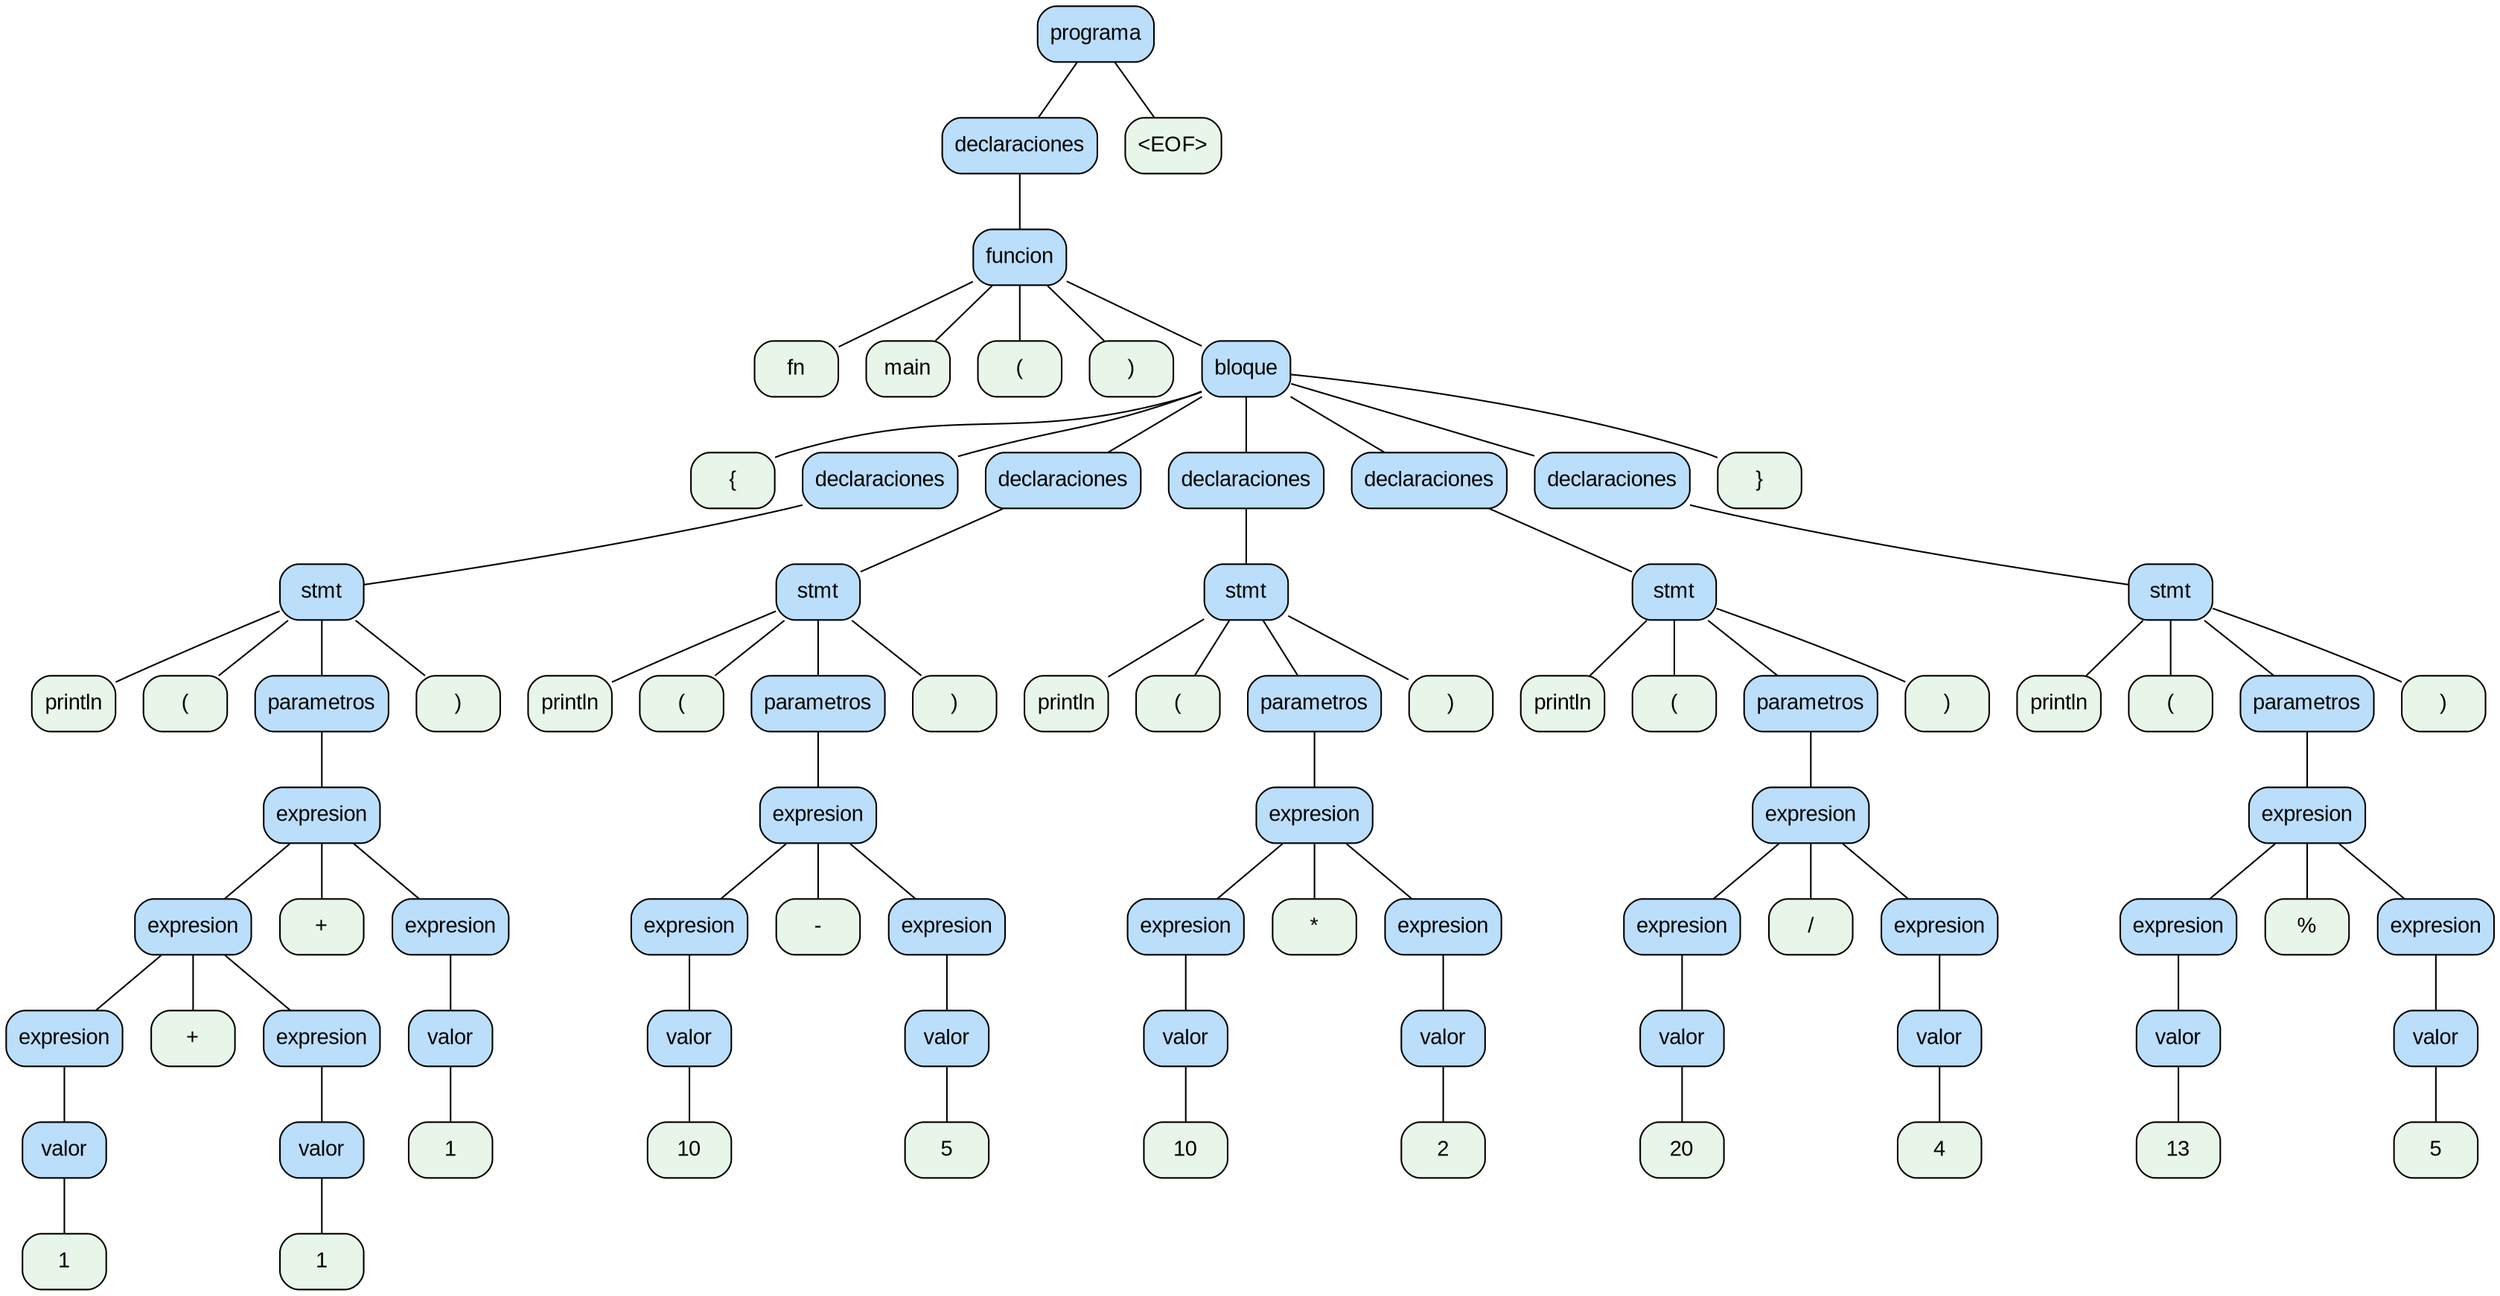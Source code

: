 digraph G {
  node [shape=box, style="rounded,filled", fontname="Arial"];
  edge [arrowhead=none];
  0 [label="programa", fillcolor="#bbdefb"];
  1 [label="declaraciones", fillcolor="#bbdefb"];
  2 [label="funcion", fillcolor="#bbdefb"];
  3 [label="fn", fillcolor="#e8f5e9"];
  2 -> 3;
  4 [label="main", fillcolor="#e8f5e9"];
  2 -> 4;
  5 [label="(", fillcolor="#e8f5e9"];
  2 -> 5;
  6 [label=")", fillcolor="#e8f5e9"];
  2 -> 6;
  7 [label="bloque", fillcolor="#bbdefb"];
  8 [label="{", fillcolor="#e8f5e9"];
  7 -> 8;
  9 [label="declaraciones", fillcolor="#bbdefb"];
  10 [label="stmt", fillcolor="#bbdefb"];
  11 [label="println", fillcolor="#e8f5e9"];
  10 -> 11;
  12 [label="(", fillcolor="#e8f5e9"];
  10 -> 12;
  13 [label="parametros", fillcolor="#bbdefb"];
  14 [label="expresion", fillcolor="#bbdefb"];
  15 [label="expresion", fillcolor="#bbdefb"];
  16 [label="expresion", fillcolor="#bbdefb"];
  17 [label="valor", fillcolor="#bbdefb"];
  18 [label="1", fillcolor="#e8f5e9"];
  17 -> 18;
  16 -> 17;
  15 -> 16;
  19 [label="+", fillcolor="#e8f5e9"];
  15 -> 19;
  20 [label="expresion", fillcolor="#bbdefb"];
  21 [label="valor", fillcolor="#bbdefb"];
  22 [label="1", fillcolor="#e8f5e9"];
  21 -> 22;
  20 -> 21;
  15 -> 20;
  14 -> 15;
  23 [label="+", fillcolor="#e8f5e9"];
  14 -> 23;
  24 [label="expresion", fillcolor="#bbdefb"];
  25 [label="valor", fillcolor="#bbdefb"];
  26 [label="1", fillcolor="#e8f5e9"];
  25 -> 26;
  24 -> 25;
  14 -> 24;
  13 -> 14;
  10 -> 13;
  27 [label=")", fillcolor="#e8f5e9"];
  10 -> 27;
  9 -> 10;
  7 -> 9;
  28 [label="declaraciones", fillcolor="#bbdefb"];
  29 [label="stmt", fillcolor="#bbdefb"];
  30 [label="println", fillcolor="#e8f5e9"];
  29 -> 30;
  31 [label="(", fillcolor="#e8f5e9"];
  29 -> 31;
  32 [label="parametros", fillcolor="#bbdefb"];
  33 [label="expresion", fillcolor="#bbdefb"];
  34 [label="expresion", fillcolor="#bbdefb"];
  35 [label="valor", fillcolor="#bbdefb"];
  36 [label="10", fillcolor="#e8f5e9"];
  35 -> 36;
  34 -> 35;
  33 -> 34;
  37 [label="-", fillcolor="#e8f5e9"];
  33 -> 37;
  38 [label="expresion", fillcolor="#bbdefb"];
  39 [label="valor", fillcolor="#bbdefb"];
  40 [label="5", fillcolor="#e8f5e9"];
  39 -> 40;
  38 -> 39;
  33 -> 38;
  32 -> 33;
  29 -> 32;
  41 [label=")", fillcolor="#e8f5e9"];
  29 -> 41;
  28 -> 29;
  7 -> 28;
  42 [label="declaraciones", fillcolor="#bbdefb"];
  43 [label="stmt", fillcolor="#bbdefb"];
  44 [label="println", fillcolor="#e8f5e9"];
  43 -> 44;
  45 [label="(", fillcolor="#e8f5e9"];
  43 -> 45;
  46 [label="parametros", fillcolor="#bbdefb"];
  47 [label="expresion", fillcolor="#bbdefb"];
  48 [label="expresion", fillcolor="#bbdefb"];
  49 [label="valor", fillcolor="#bbdefb"];
  50 [label="10", fillcolor="#e8f5e9"];
  49 -> 50;
  48 -> 49;
  47 -> 48;
  51 [label="*", fillcolor="#e8f5e9"];
  47 -> 51;
  52 [label="expresion", fillcolor="#bbdefb"];
  53 [label="valor", fillcolor="#bbdefb"];
  54 [label="2", fillcolor="#e8f5e9"];
  53 -> 54;
  52 -> 53;
  47 -> 52;
  46 -> 47;
  43 -> 46;
  55 [label=")", fillcolor="#e8f5e9"];
  43 -> 55;
  42 -> 43;
  7 -> 42;
  56 [label="declaraciones", fillcolor="#bbdefb"];
  57 [label="stmt", fillcolor="#bbdefb"];
  58 [label="println", fillcolor="#e8f5e9"];
  57 -> 58;
  59 [label="(", fillcolor="#e8f5e9"];
  57 -> 59;
  60 [label="parametros", fillcolor="#bbdefb"];
  61 [label="expresion", fillcolor="#bbdefb"];
  62 [label="expresion", fillcolor="#bbdefb"];
  63 [label="valor", fillcolor="#bbdefb"];
  64 [label="20", fillcolor="#e8f5e9"];
  63 -> 64;
  62 -> 63;
  61 -> 62;
  65 [label="/", fillcolor="#e8f5e9"];
  61 -> 65;
  66 [label="expresion", fillcolor="#bbdefb"];
  67 [label="valor", fillcolor="#bbdefb"];
  68 [label="4", fillcolor="#e8f5e9"];
  67 -> 68;
  66 -> 67;
  61 -> 66;
  60 -> 61;
  57 -> 60;
  69 [label=")", fillcolor="#e8f5e9"];
  57 -> 69;
  56 -> 57;
  7 -> 56;
  70 [label="declaraciones", fillcolor="#bbdefb"];
  71 [label="stmt", fillcolor="#bbdefb"];
  72 [label="println", fillcolor="#e8f5e9"];
  71 -> 72;
  73 [label="(", fillcolor="#e8f5e9"];
  71 -> 73;
  74 [label="parametros", fillcolor="#bbdefb"];
  75 [label="expresion", fillcolor="#bbdefb"];
  76 [label="expresion", fillcolor="#bbdefb"];
  77 [label="valor", fillcolor="#bbdefb"];
  78 [label="13", fillcolor="#e8f5e9"];
  77 -> 78;
  76 -> 77;
  75 -> 76;
  79 [label="%", fillcolor="#e8f5e9"];
  75 -> 79;
  80 [label="expresion", fillcolor="#bbdefb"];
  81 [label="valor", fillcolor="#bbdefb"];
  82 [label="5", fillcolor="#e8f5e9"];
  81 -> 82;
  80 -> 81;
  75 -> 80;
  74 -> 75;
  71 -> 74;
  83 [label=")", fillcolor="#e8f5e9"];
  71 -> 83;
  70 -> 71;
  7 -> 70;
  84 [label="}", fillcolor="#e8f5e9"];
  7 -> 84;
  2 -> 7;
  1 -> 2;
  0 -> 1;
  85 [label="<EOF>", fillcolor="#e8f5e9"];
  0 -> 85;
}